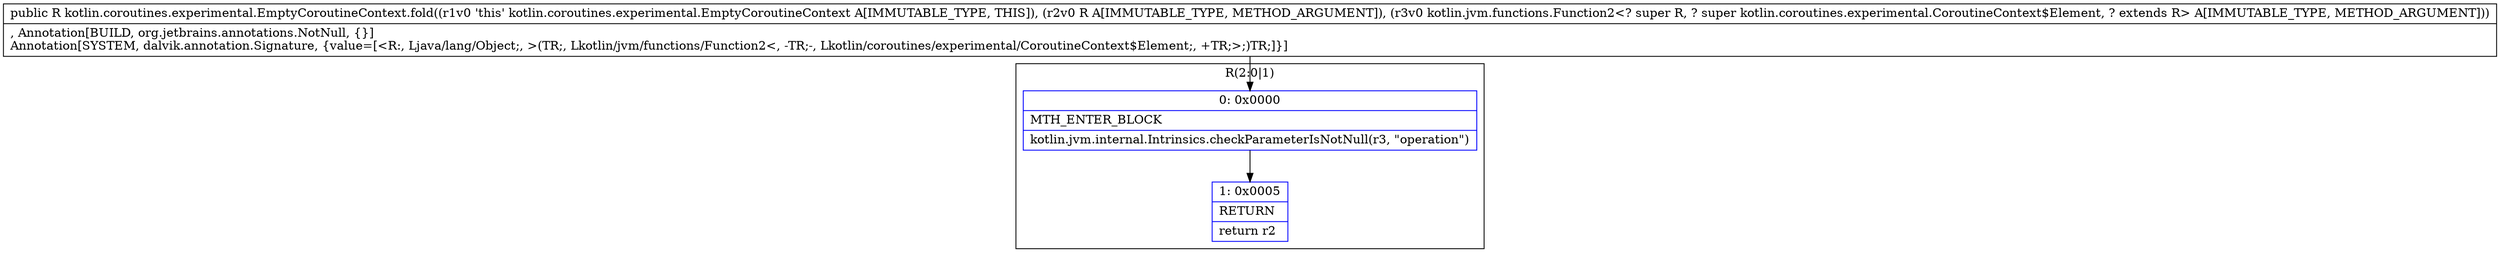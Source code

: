 digraph "CFG forkotlin.coroutines.experimental.EmptyCoroutineContext.fold(Ljava\/lang\/Object;Lkotlin\/jvm\/functions\/Function2;)Ljava\/lang\/Object;" {
subgraph cluster_Region_1230302345 {
label = "R(2:0|1)";
node [shape=record,color=blue];
Node_0 [shape=record,label="{0\:\ 0x0000|MTH_ENTER_BLOCK\l|kotlin.jvm.internal.Intrinsics.checkParameterIsNotNull(r3, \"operation\")\l}"];
Node_1 [shape=record,label="{1\:\ 0x0005|RETURN\l|return r2\l}"];
}
MethodNode[shape=record,label="{public R kotlin.coroutines.experimental.EmptyCoroutineContext.fold((r1v0 'this' kotlin.coroutines.experimental.EmptyCoroutineContext A[IMMUTABLE_TYPE, THIS]), (r2v0 R A[IMMUTABLE_TYPE, METHOD_ARGUMENT]), (r3v0 kotlin.jvm.functions.Function2\<? super R, ? super kotlin.coroutines.experimental.CoroutineContext$Element, ? extends R\> A[IMMUTABLE_TYPE, METHOD_ARGUMENT]))  | , Annotation[BUILD, org.jetbrains.annotations.NotNull, \{\}]\lAnnotation[SYSTEM, dalvik.annotation.Signature, \{value=[\<R:, Ljava\/lang\/Object;, \>(TR;, Lkotlin\/jvm\/functions\/Function2\<, \-TR;\-, Lkotlin\/coroutines\/experimental\/CoroutineContext$Element;, +TR;\>;)TR;]\}]\l}"];
MethodNode -> Node_0;
Node_0 -> Node_1;
}

